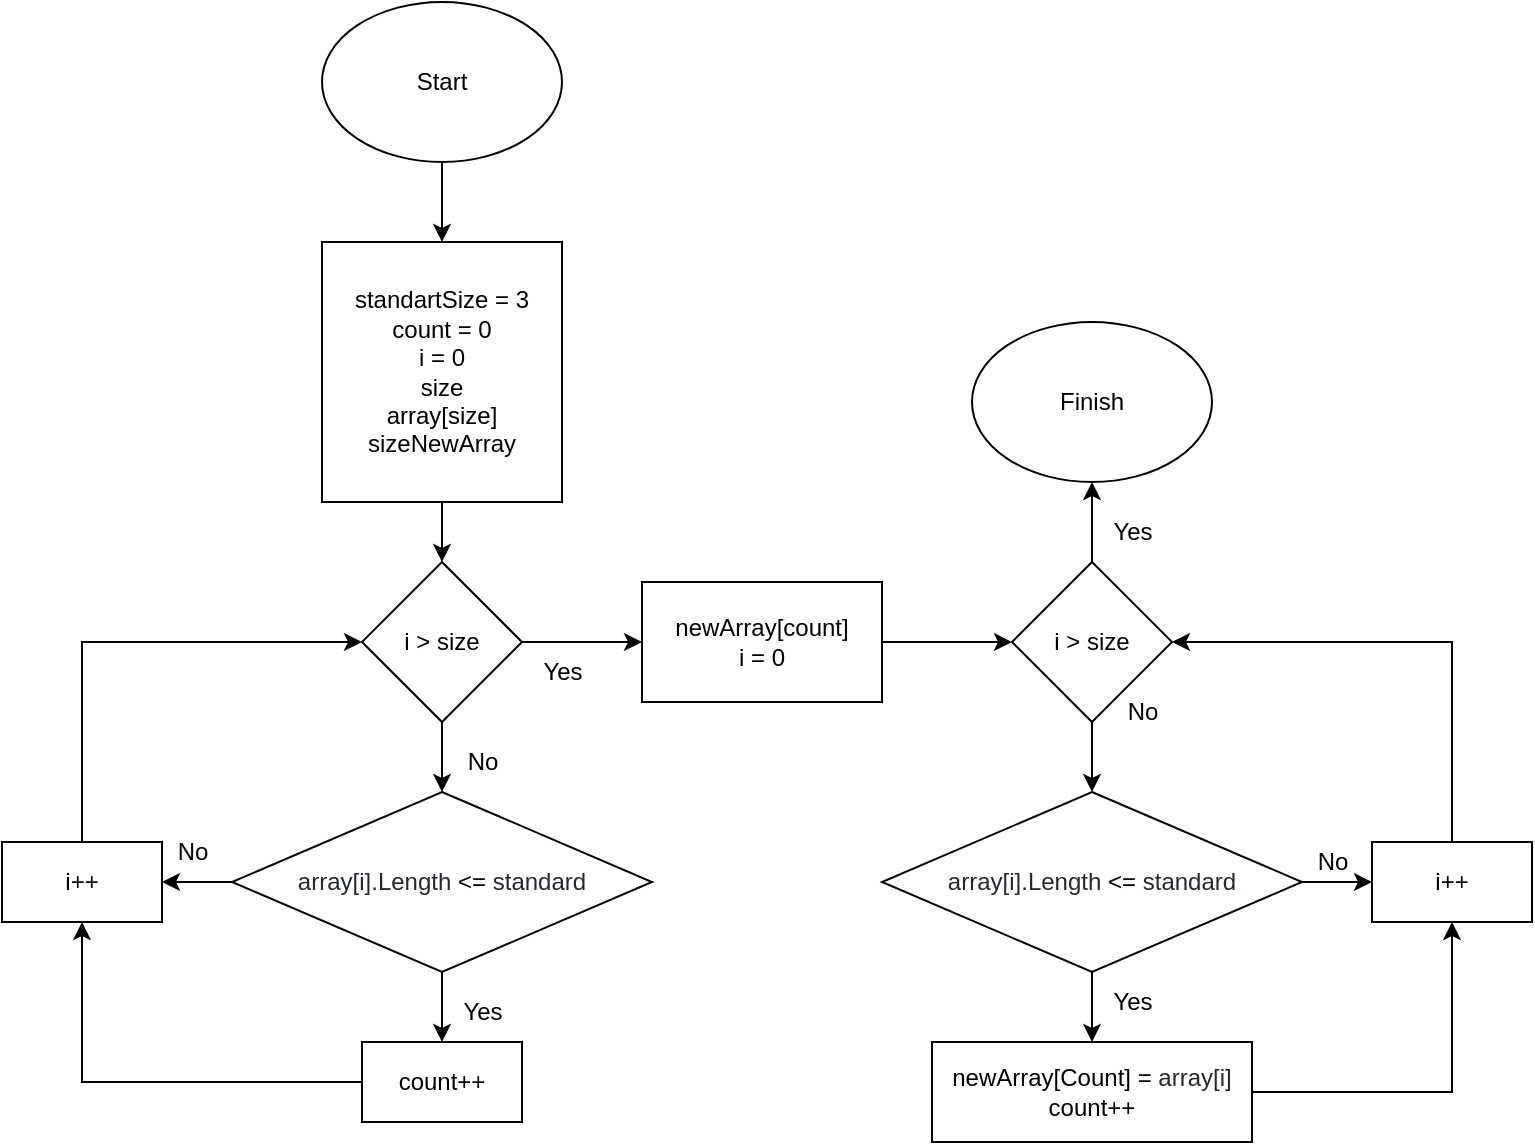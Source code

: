 <mxfile version="20.5.3" type="google"><diagram id="PQc5RbVdTrMQfTuUFv3j" name="Страница 1"><mxGraphModel grid="1" page="1" gridSize="10" guides="1" tooltips="1" connect="1" arrows="1" fold="1" pageScale="1" pageWidth="827" pageHeight="1169" math="0" shadow="0"><root><mxCell id="0"/><mxCell id="1" parent="0"/><mxCell id="1KngFau5gVMC3ObbQiQh-6" value="" style="edgeStyle=orthogonalEdgeStyle;rounded=0;orthogonalLoop=1;jettySize=auto;html=1;fontFamily=Helvetica;" edge="1" parent="1" source="iDI6AmQnriKK4D-VkURs-1" target="1KngFau5gVMC3ObbQiQh-5"><mxGeometry relative="1" as="geometry"/></mxCell><mxCell id="iDI6AmQnriKK4D-VkURs-1" value="Start" style="ellipse;whiteSpace=wrap;html=1;fontFamily=Helvetica;" vertex="1" parent="1"><mxGeometry x="160" width="120" height="80" as="geometry"/></mxCell><mxCell id="iDI6AmQnriKK4D-VkURs-2" value="Finish" style="ellipse;whiteSpace=wrap;html=1;fontFamily=Helvetica;" vertex="1" parent="1"><mxGeometry x="485" y="160" width="120" height="80" as="geometry"/></mxCell><mxCell id="1KngFau5gVMC3ObbQiQh-18" style="edgeStyle=orthogonalEdgeStyle;rounded=0;orthogonalLoop=1;jettySize=auto;html=1;fontFamily=Helvetica;" edge="1" parent="1" source="iDI6AmQnriKK4D-VkURs-5" target="1KngFau5gVMC3ObbQiQh-17"><mxGeometry relative="1" as="geometry"/></mxCell><mxCell id="iDI6AmQnriKK4D-VkURs-5" value="newArray[count]&lt;br&gt;i = 0" style="rounded=0;whiteSpace=wrap;html=1;fontFamily=Helvetica;" vertex="1" parent="1"><mxGeometry x="320" y="290" width="120" height="60" as="geometry"/></mxCell><mxCell id="iDI6AmQnriKK4D-VkURs-11" style="edgeStyle=orthogonalEdgeStyle;rounded=0;orthogonalLoop=1;jettySize=auto;html=1;exitX=0;exitY=0.5;exitDx=0;exitDy=0;entryX=0.5;entryY=1;entryDx=0;entryDy=0;fontFamily=Helvetica;" edge="1" parent="1" source="iDI6AmQnriKK4D-VkURs-7" target="iDI6AmQnriKK4D-VkURs-8"><mxGeometry relative="1" as="geometry"/></mxCell><mxCell id="iDI6AmQnriKK4D-VkURs-7" value="count++" style="rounded=0;whiteSpace=wrap;html=1;fontFamily=Helvetica;" vertex="1" parent="1"><mxGeometry x="180" y="520" width="80" height="40" as="geometry"/></mxCell><mxCell id="1KngFau5gVMC3ObbQiQh-10" style="edgeStyle=orthogonalEdgeStyle;rounded=0;orthogonalLoop=1;jettySize=auto;html=1;entryX=0;entryY=0.5;entryDx=0;entryDy=0;fontFamily=Helvetica;" edge="1" parent="1" source="iDI6AmQnriKK4D-VkURs-8" target="1KngFau5gVMC3ObbQiQh-7"><mxGeometry relative="1" as="geometry"><Array as="points"><mxPoint x="40" y="320"/></Array></mxGeometry></mxCell><mxCell id="iDI6AmQnriKK4D-VkURs-8" value="i++" style="rounded=0;whiteSpace=wrap;html=1;fontFamily=Helvetica;" vertex="1" parent="1"><mxGeometry y="420" width="80" height="40" as="geometry"/></mxCell><mxCell id="iDI6AmQnriKK4D-VkURs-13" value="Yes" style="text;html=1;align=center;verticalAlign=middle;resizable=0;points=[];autosize=1;strokeColor=none;fillColor=none;fontFamily=Helvetica;" vertex="1" parent="1"><mxGeometry x="220" y="490" width="40" height="30" as="geometry"/></mxCell><mxCell id="1KngFau5gVMC3ObbQiQh-12" style="edgeStyle=orthogonalEdgeStyle;rounded=0;orthogonalLoop=1;jettySize=auto;html=1;exitX=0;exitY=0.5;exitDx=0;exitDy=0;fontFamily=Helvetica;" edge="1" parent="1" source="iDI6AmQnriKK4D-VkURs-16" target="iDI6AmQnriKK4D-VkURs-8"><mxGeometry relative="1" as="geometry"/></mxCell><mxCell id="1KngFau5gVMC3ObbQiQh-14" value="" style="edgeStyle=orthogonalEdgeStyle;rounded=0;orthogonalLoop=1;jettySize=auto;html=1;fontFamily=Helvetica;" edge="1" parent="1" source="iDI6AmQnriKK4D-VkURs-16" target="iDI6AmQnriKK4D-VkURs-7"><mxGeometry relative="1" as="geometry"/></mxCell><mxCell id="iDI6AmQnriKK4D-VkURs-16" value="&lt;span style=&quot;color: rgb(36, 41, 47); text-align: start; background-color: rgb(255, 255, 255);&quot;&gt;array[&lt;/span&gt;&lt;span style=&quot;box-sizing: border-box; color: rgb(36, 41, 47); text-align: start; background-color: rgb(255, 255, 255);&quot; class=&quot;pl-smi&quot;&gt;i&lt;/span&gt;&lt;span style=&quot;color: rgb(36, 41, 47); text-align: start; background-color: rgb(255, 255, 255);&quot;&gt;].&lt;/span&gt;&lt;span style=&quot;box-sizing: border-box; color: rgb(36, 41, 47); text-align: start; background-color: rgb(255, 255, 255);&quot; class=&quot;pl-smi&quot;&gt;Length&lt;/span&gt;&lt;span style=&quot;color: rgb(36, 41, 47); text-align: start; background-color: rgb(255, 255, 255);&quot;&gt;&amp;nbsp;&lt;/span&gt;&lt;span style=&quot;color: var(--color-prettylights-syntax-keyword); box-sizing: border-box; text-align: start; background-color: rgb(255, 255, 255);&quot; class=&quot;pl-k&quot;&gt;&amp;lt;=&lt;/span&gt;&lt;span style=&quot;color: rgb(36, 41, 47); text-align: start; background-color: rgb(255, 255, 255);&quot;&gt;&amp;nbsp;&lt;/span&gt;&lt;span style=&quot;box-sizing: border-box; color: rgb(36, 41, 47); text-align: start; background-color: rgb(255, 255, 255);&quot; class=&quot;pl-smi&quot;&gt;standard&lt;/span&gt;" style="rhombus;whiteSpace=wrap;html=1;fontFamily=Helvetica;" vertex="1" parent="1"><mxGeometry x="115" y="395" width="210" height="90" as="geometry"/></mxCell><mxCell id="iDI6AmQnriKK4D-VkURs-20" value="No" style="text;html=1;align=center;verticalAlign=middle;resizable=0;points=[];autosize=1;strokeColor=none;fillColor=none;fontFamily=Helvetica;" vertex="1" parent="1"><mxGeometry x="75" y="410" width="40" height="30" as="geometry"/></mxCell><mxCell id="iDI6AmQnriKK4D-VkURs-21" value="Yes" style="text;html=1;align=center;verticalAlign=middle;resizable=0;points=[];autosize=1;strokeColor=none;fillColor=none;fontFamily=Helvetica;" vertex="1" parent="1"><mxGeometry x="260" y="320" width="40" height="30" as="geometry"/></mxCell><mxCell id="1KngFau5gVMC3ObbQiQh-16" style="edgeStyle=orthogonalEdgeStyle;rounded=0;orthogonalLoop=1;jettySize=auto;html=1;exitX=0.5;exitY=1;exitDx=0;exitDy=0;entryX=0.5;entryY=0;entryDx=0;entryDy=0;fontFamily=Helvetica;" edge="1" parent="1" source="1KngFau5gVMC3ObbQiQh-5" target="1KngFau5gVMC3ObbQiQh-7"><mxGeometry relative="1" as="geometry"/></mxCell><mxCell id="1KngFau5gVMC3ObbQiQh-5" value="standartSize = 3&lt;br&gt;count = 0&lt;br&gt;i = 0&lt;br&gt;size&lt;br&gt;array[size]&lt;br&gt;sizeNewArray" style="rounded=0;whiteSpace=wrap;html=1;fontFamily=Helvetica;" vertex="1" parent="1"><mxGeometry x="160" y="120" width="120" height="130" as="geometry"/></mxCell><mxCell id="1KngFau5gVMC3ObbQiQh-9" style="edgeStyle=orthogonalEdgeStyle;rounded=0;orthogonalLoop=1;jettySize=auto;html=1;exitX=1;exitY=0.5;exitDx=0;exitDy=0;fontFamily=Helvetica;" edge="1" parent="1" source="1KngFau5gVMC3ObbQiQh-7" target="iDI6AmQnriKK4D-VkURs-5"><mxGeometry relative="1" as="geometry"/></mxCell><mxCell id="1KngFau5gVMC3ObbQiQh-39" value="" style="edgeStyle=orthogonalEdgeStyle;rounded=0;orthogonalLoop=1;jettySize=auto;html=1;fontFamily=Helvetica;" edge="1" parent="1" source="1KngFau5gVMC3ObbQiQh-7" target="iDI6AmQnriKK4D-VkURs-16"><mxGeometry relative="1" as="geometry"/></mxCell><mxCell id="1KngFau5gVMC3ObbQiQh-7" value="i &amp;gt; size" style="rhombus;whiteSpace=wrap;html=1;fontFamily=Helvetica;" vertex="1" parent="1"><mxGeometry x="180" y="280" width="80" height="80" as="geometry"/></mxCell><mxCell id="1KngFau5gVMC3ObbQiQh-11" value="No" style="text;html=1;align=center;verticalAlign=middle;resizable=0;points=[];autosize=1;strokeColor=none;fillColor=none;fontFamily=Helvetica;" vertex="1" parent="1"><mxGeometry x="220" y="365" width="40" height="30" as="geometry"/></mxCell><mxCell id="1KngFau5gVMC3ObbQiQh-32" value="" style="edgeStyle=orthogonalEdgeStyle;rounded=0;orthogonalLoop=1;jettySize=auto;html=1;fontFamily=Helvetica;" edge="1" parent="1" source="1KngFau5gVMC3ObbQiQh-17" target="iDI6AmQnriKK4D-VkURs-2"><mxGeometry relative="1" as="geometry"/></mxCell><mxCell id="1KngFau5gVMC3ObbQiQh-40" style="edgeStyle=orthogonalEdgeStyle;rounded=0;orthogonalLoop=1;jettySize=auto;html=1;exitX=0.5;exitY=1;exitDx=0;exitDy=0;fontFamily=Helvetica;" edge="1" parent="1" source="1KngFau5gVMC3ObbQiQh-17" target="1KngFau5gVMC3ObbQiQh-19"><mxGeometry relative="1" as="geometry"/></mxCell><mxCell id="1KngFau5gVMC3ObbQiQh-17" value="i &amp;gt; size" style="rhombus;whiteSpace=wrap;html=1;fontFamily=Helvetica;" vertex="1" parent="1"><mxGeometry x="505" y="280" width="80" height="80" as="geometry"/></mxCell><mxCell id="1KngFau5gVMC3ObbQiQh-30" value="" style="edgeStyle=orthogonalEdgeStyle;rounded=0;orthogonalLoop=1;jettySize=auto;html=1;fontFamily=Helvetica;" edge="1" parent="1" source="1KngFau5gVMC3ObbQiQh-19" target="1KngFau5gVMC3ObbQiQh-26"><mxGeometry relative="1" as="geometry"/></mxCell><mxCell id="1KngFau5gVMC3ObbQiQh-35" value="" style="edgeStyle=orthogonalEdgeStyle;rounded=0;orthogonalLoop=1;jettySize=auto;html=1;fontFamily=Helvetica;" edge="1" parent="1" source="1KngFau5gVMC3ObbQiQh-19" target="1KngFau5gVMC3ObbQiQh-22"><mxGeometry relative="1" as="geometry"/></mxCell><mxCell id="1KngFau5gVMC3ObbQiQh-19" value="&lt;span style=&quot;color: rgb(36, 41, 47); text-align: start; background-color: rgb(255, 255, 255);&quot;&gt;array[&lt;/span&gt;&lt;span style=&quot;box-sizing: border-box; color: rgb(36, 41, 47); text-align: start; background-color: rgb(255, 255, 255);&quot; class=&quot;pl-smi&quot;&gt;i&lt;/span&gt;&lt;span style=&quot;color: rgb(36, 41, 47); text-align: start; background-color: rgb(255, 255, 255);&quot;&gt;].&lt;/span&gt;&lt;span style=&quot;box-sizing: border-box; color: rgb(36, 41, 47); text-align: start; background-color: rgb(255, 255, 255);&quot; class=&quot;pl-smi&quot;&gt;Length&lt;/span&gt;&lt;span style=&quot;color: rgb(36, 41, 47); text-align: start; background-color: rgb(255, 255, 255);&quot;&gt;&amp;nbsp;&lt;/span&gt;&lt;span style=&quot;color: var(--color-prettylights-syntax-keyword); box-sizing: border-box; text-align: start; background-color: rgb(255, 255, 255);&quot; class=&quot;pl-k&quot;&gt;&amp;lt;=&lt;/span&gt;&lt;span style=&quot;color: rgb(36, 41, 47); text-align: start; background-color: rgb(255, 255, 255);&quot;&gt;&amp;nbsp;&lt;/span&gt;&lt;span style=&quot;box-sizing: border-box; color: rgb(36, 41, 47); text-align: start; background-color: rgb(255, 255, 255);&quot; class=&quot;pl-smi&quot;&gt;standard&lt;/span&gt;" style="rhombus;whiteSpace=wrap;html=1;fontFamily=Helvetica;" vertex="1" parent="1"><mxGeometry x="440" y="395" width="210" height="90" as="geometry"/></mxCell><mxCell id="1KngFau5gVMC3ObbQiQh-21" value="No" style="text;html=1;align=center;verticalAlign=middle;resizable=0;points=[];autosize=1;strokeColor=none;fillColor=none;fontFamily=Helvetica;" vertex="1" parent="1"><mxGeometry x="550" y="340" width="40" height="30" as="geometry"/></mxCell><mxCell id="1KngFau5gVMC3ObbQiQh-27" style="edgeStyle=orthogonalEdgeStyle;rounded=0;orthogonalLoop=1;jettySize=auto;html=1;exitX=1;exitY=0.5;exitDx=0;exitDy=0;entryX=0.5;entryY=1;entryDx=0;entryDy=0;fontFamily=Helvetica;" edge="1" parent="1" source="1KngFau5gVMC3ObbQiQh-22" target="1KngFau5gVMC3ObbQiQh-26"><mxGeometry relative="1" as="geometry"/></mxCell><mxCell id="1KngFau5gVMC3ObbQiQh-22" value="newArray[Count] =&amp;nbsp;&lt;span style=&quot;color: rgb(36, 41, 47); text-align: start; background-color: rgb(255, 255, 255);&quot;&gt;array[&lt;/span&gt;&lt;span style=&quot;box-sizing: border-box; color: rgb(36, 41, 47); text-align: start; background-color: rgb(255, 255, 255);&quot; class=&quot;pl-smi&quot;&gt;i&lt;/span&gt;&lt;span style=&quot;color: rgb(36, 41, 47); text-align: start; background-color: rgb(255, 255, 255);&quot;&gt;]&lt;br&gt;&lt;/span&gt;count++&lt;span style=&quot;color: rgb(36, 41, 47); text-align: start; background-color: rgb(255, 255, 255);&quot;&gt;&lt;br&gt;&lt;/span&gt;" style="rounded=0;whiteSpace=wrap;html=1;fontFamily=Helvetica;" vertex="1" parent="1"><mxGeometry x="465" y="520" width="160" height="50" as="geometry"/></mxCell><mxCell id="1KngFau5gVMC3ObbQiQh-41" style="edgeStyle=orthogonalEdgeStyle;rounded=0;orthogonalLoop=1;jettySize=auto;html=1;exitX=0.5;exitY=0;exitDx=0;exitDy=0;entryX=1;entryY=0.5;entryDx=0;entryDy=0;fontFamily=Helvetica;" edge="1" parent="1" source="1KngFau5gVMC3ObbQiQh-26" target="1KngFau5gVMC3ObbQiQh-17"><mxGeometry relative="1" as="geometry"/></mxCell><mxCell id="1KngFau5gVMC3ObbQiQh-26" value="i++" style="rounded=0;whiteSpace=wrap;html=1;fontFamily=Helvetica;" vertex="1" parent="1"><mxGeometry x="685" y="420" width="80" height="40" as="geometry"/></mxCell><mxCell id="1KngFau5gVMC3ObbQiQh-36" value="Yes" style="text;html=1;align=center;verticalAlign=middle;resizable=0;points=[];autosize=1;strokeColor=none;fillColor=none;fontFamily=Helvetica;" vertex="1" parent="1"><mxGeometry x="545" y="485" width="40" height="30" as="geometry"/></mxCell><mxCell id="1KngFau5gVMC3ObbQiQh-37" value="No" style="text;html=1;align=center;verticalAlign=middle;resizable=0;points=[];autosize=1;strokeColor=none;fillColor=none;fontFamily=Helvetica;" vertex="1" parent="1"><mxGeometry x="645" y="415" width="40" height="30" as="geometry"/></mxCell><mxCell id="1KngFau5gVMC3ObbQiQh-42" value="Yes" style="text;html=1;align=center;verticalAlign=middle;resizable=0;points=[];autosize=1;strokeColor=none;fillColor=none;fontFamily=Helvetica;" vertex="1" parent="1"><mxGeometry x="545" y="250" width="40" height="30" as="geometry"/></mxCell></root></mxGraphModel></diagram></mxfile>